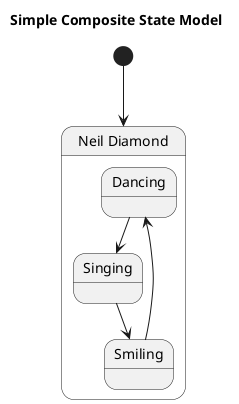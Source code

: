 @startuml

title Simple Composite State Model
[*] --> NeilDiamond
state NeilDiamond

state "Neil Diamond" as NeilDiamond {
  state Dancing
  state Singing
  state Smiling
  Dancing --> Singing
  Singing --> Smiling
  Smiling --> Dancing
}

@enduml